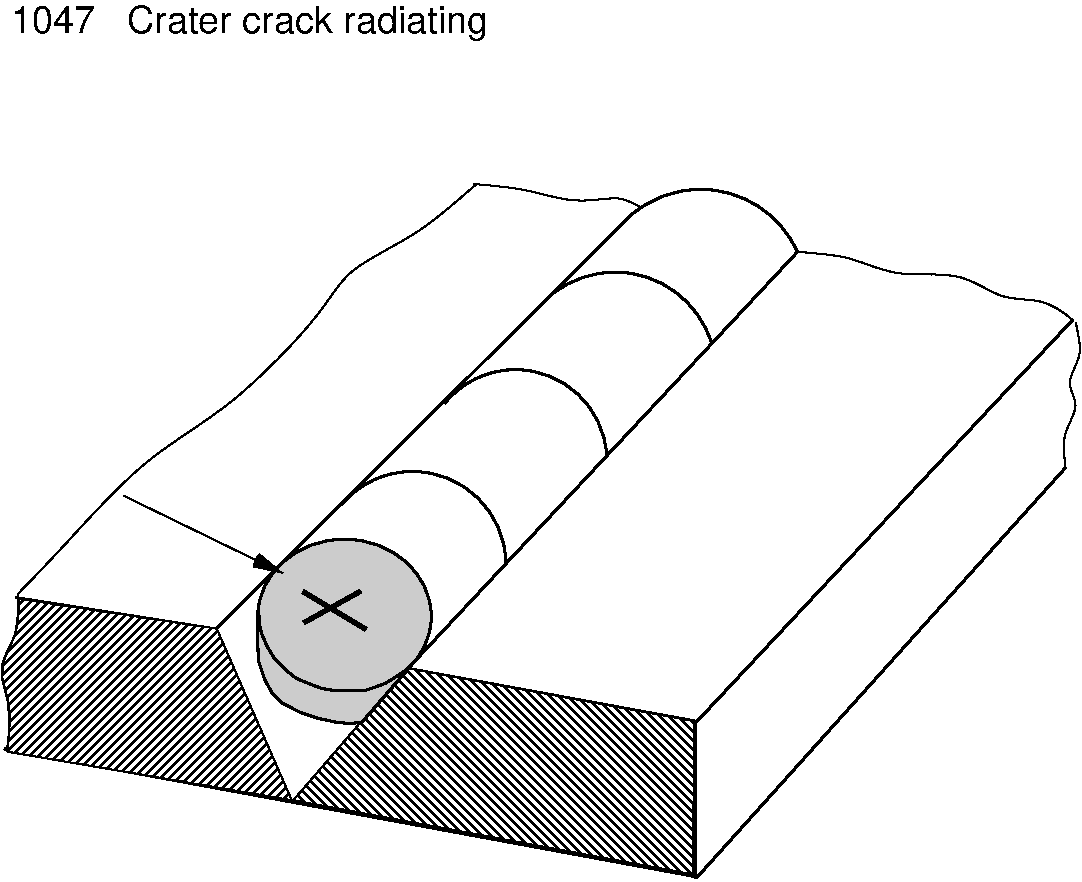 #FIG 3.2
Portrait
Center
Metric
A4      
91.00
Single
-2
1200 2
6 831 2745 8616 9015
5 1 0 2 0 7 50 0 -1 0.000 0 0 0 0 4553.782 6013.987 4046 5604 5055 5596 5205 5971
5 1 0 2 0 7 50 0 -1 0.000 0 0 0 0 3818.951 6755.251 3311 6324 4320 6316 4485 6736
5 1 0 2 0 7 50 0 -1 0.000 0 0 0 0 5875.004 4833.076 5366 4269 6375 4261 6565 4515
5 1 0 2 0 7 50 0 -1 0.000 0 0 0 0 5265.559 5385.607 4825 4815 5760 4861 5955 5175
1 2 0 2 0 7 50 0 16 0.000 1 3.1416 3332 7125 620 552 3952 7125 2712 7125
2 1 0 2 0 7 50 0 -1 0.000 0 0 -1 0 0 3
	 8535 5005 5850 7875 3787 7497
2 1 0 2 0 7 50 0 -1 0.000 0 0 -1 0 0 3
	 8485 6060 5853 8986 900 8071
2 1 0 2 0 7 50 0 -1 0.000 0 0 -1 0 0 2
	 2419 7216 980 6990
2 1 0 2 0 7 50 0 45 0.000 0 0 -1 0 0 2
	 2856 8415 921 8085
2 1 0 2 0 7 50 0 -1 0.000 0 0 -1 0 0 2
	 5841 7890 5841 9000
2 3 0 1 0 7 50 0 45 0.000 0 0 -1 0 0 12
	 996 6997 2419 7212 2955 8438 928 8092 936 7882 928 7725
	 883 7545 906 7417 981 7252 1003 7080 1003 7005 996 6997
2 1 0 2 0 7 50 0 -1 0.000 0 0 -1 0 0 2
	 5375 4260 2416 7211
2 1 0 2 0 7 50 0 -1 0.000 0 0 -1 0 0 2
	 6573 4515 3768 7515
2 3 0 1 0 7 50 0 44 0.000 0 0 -1 0 0 6
	 3795 7497 5829 7873 5822 8968 2966 8438 3772 7505 3795 7497
2 3 0 2 0 7 50 0 16 0.000 0 0 -1 0 0 28
	 2716 7084 2712 7294 2716 7440 2761 7575 2813 7669 2888 7744
	 3016 7811 3139 7852 3278 7882 3379 7890 3458 7879 3796 7489
	 3717 7545 3627 7601 3567 7624 3477 7654 3364 7657 3271 7657
	 3169 7639 3087 7609 2986 7567 2911 7507 2836 7432 2779 7339
	 2742 7252 2723 7181 2727 7159 2716 7084
2 1 0 3 0 7 50 0 -1 0.000 0 0 -1 0 0 2
	 3035 6947 3485 7217
2 1 0 1 0 7 50 0 -1 0.000 0 0 -1 0 1 2
	0 0 4.00 60.00 120.00
	 2895 6818 1755 6263
2 1 0 3 0 7 50 0 -1 0.000 0 0 -1 0 0 2
	 3447 6945 3042 7170
3 0 0 1 0 7 50 0 -1 0.000 0 0 0 6
	 921 8070 966 7785 831 7485 1011 7260 996 6960 996 6975
	 0.000 1.000 1.000 1.000 1.000 0.000
3 0 0 1 0 7 50 0 -1 0.000 0 0 0 8
	 6570 4520 6951 4545 7266 4710 7746 4650 8016 4875 8316 4845
	 8526 4995 8526 5010
	 0.000 1.000 1.000 1.000 1.000 1.000 1.000 0.000
3 0 0 1 0 7 50 0 -1 0.000 0 0 0 6
	 8556 5025 8616 5265 8466 5460 8601 5610 8451 5820 8481 6060
	 0.000 1.000 1.000 1.000 1.000 0.000
3 0 0 1 0 7 50 0 -1 0.000 0 0 0 8
	 996 6967 1296 6660 1911 5970 2511 5655 3216 4920 3321 4650
	 3876 4395 4270 4040
	 0.000 1.000 1.000 1.000 1.000 1.000 1.000 0.000
3 0 0 1 0 7 50 0 -1 0.000 0 0 0 5
	 4251 4035 4626 4065 4986 4185 5301 4110 5445 4201
	 0.000 1.000 1.000 1.000 0.000
4 0 0 50 0 16 18 0.0000 4 270 3450 951 2955 1047   Crater crack radiating\001
-6
